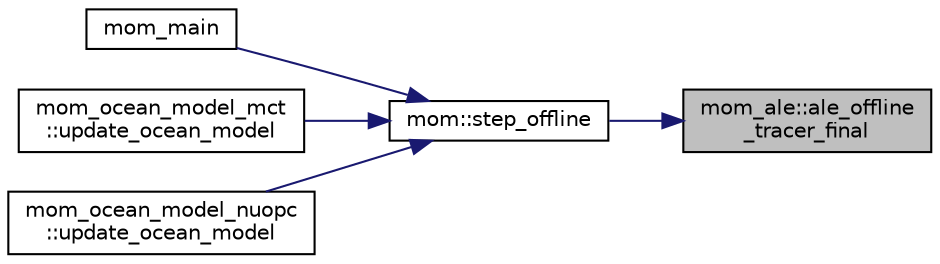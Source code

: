 digraph "mom_ale::ale_offline_tracer_final"
{
 // INTERACTIVE_SVG=YES
 // LATEX_PDF_SIZE
  edge [fontname="Helvetica",fontsize="10",labelfontname="Helvetica",labelfontsize="10"];
  node [fontname="Helvetica",fontsize="10",shape=record];
  rankdir="RL";
  Node1 [label="mom_ale::ale_offline\l_tracer_final",height=0.2,width=0.4,color="black", fillcolor="grey75", style="filled", fontcolor="black",tooltip="Remaps all tracers from h onto h_target. This is intended to be called when tracers are done offline...."];
  Node1 -> Node2 [dir="back",color="midnightblue",fontsize="10",style="solid",fontname="Helvetica"];
  Node2 [label="mom::step_offline",height=0.2,width=0.4,color="black", fillcolor="white", style="filled",URL="$namespacemom.html#ade4f7557fcda73ffc12284d3cecf4182",tooltip="step_offline is the main driver for running tracers offline in MOM6. This has been primarily develope..."];
  Node2 -> Node3 [dir="back",color="midnightblue",fontsize="10",style="solid",fontname="Helvetica"];
  Node3 [label="mom_main",height=0.2,width=0.4,color="black", fillcolor="white", style="filled",URL="$MOM__driver_8F90.html#a08fffeb2d8e8acbf9ed4609be6d258c6",tooltip=" "];
  Node2 -> Node4 [dir="back",color="midnightblue",fontsize="10",style="solid",fontname="Helvetica"];
  Node4 [label="mom_ocean_model_mct\l::update_ocean_model",height=0.2,width=0.4,color="black", fillcolor="white", style="filled",URL="$namespacemom__ocean__model__mct.html#a422ba42ca07c0bf28ec5113aba4f1e96",tooltip="update_ocean_model uses the forcing in Ice_ocean_boundary to advance the ocean model's state from the..."];
  Node2 -> Node5 [dir="back",color="midnightblue",fontsize="10",style="solid",fontname="Helvetica"];
  Node5 [label="mom_ocean_model_nuopc\l::update_ocean_model",height=0.2,width=0.4,color="black", fillcolor="white", style="filled",URL="$namespacemom__ocean__model__nuopc.html#a02a87b4944febcc6828c55e8e4375e62",tooltip="update_ocean_model uses the forcing in Ice_ocean_boundary to advance the ocean model's state from the..."];
}

